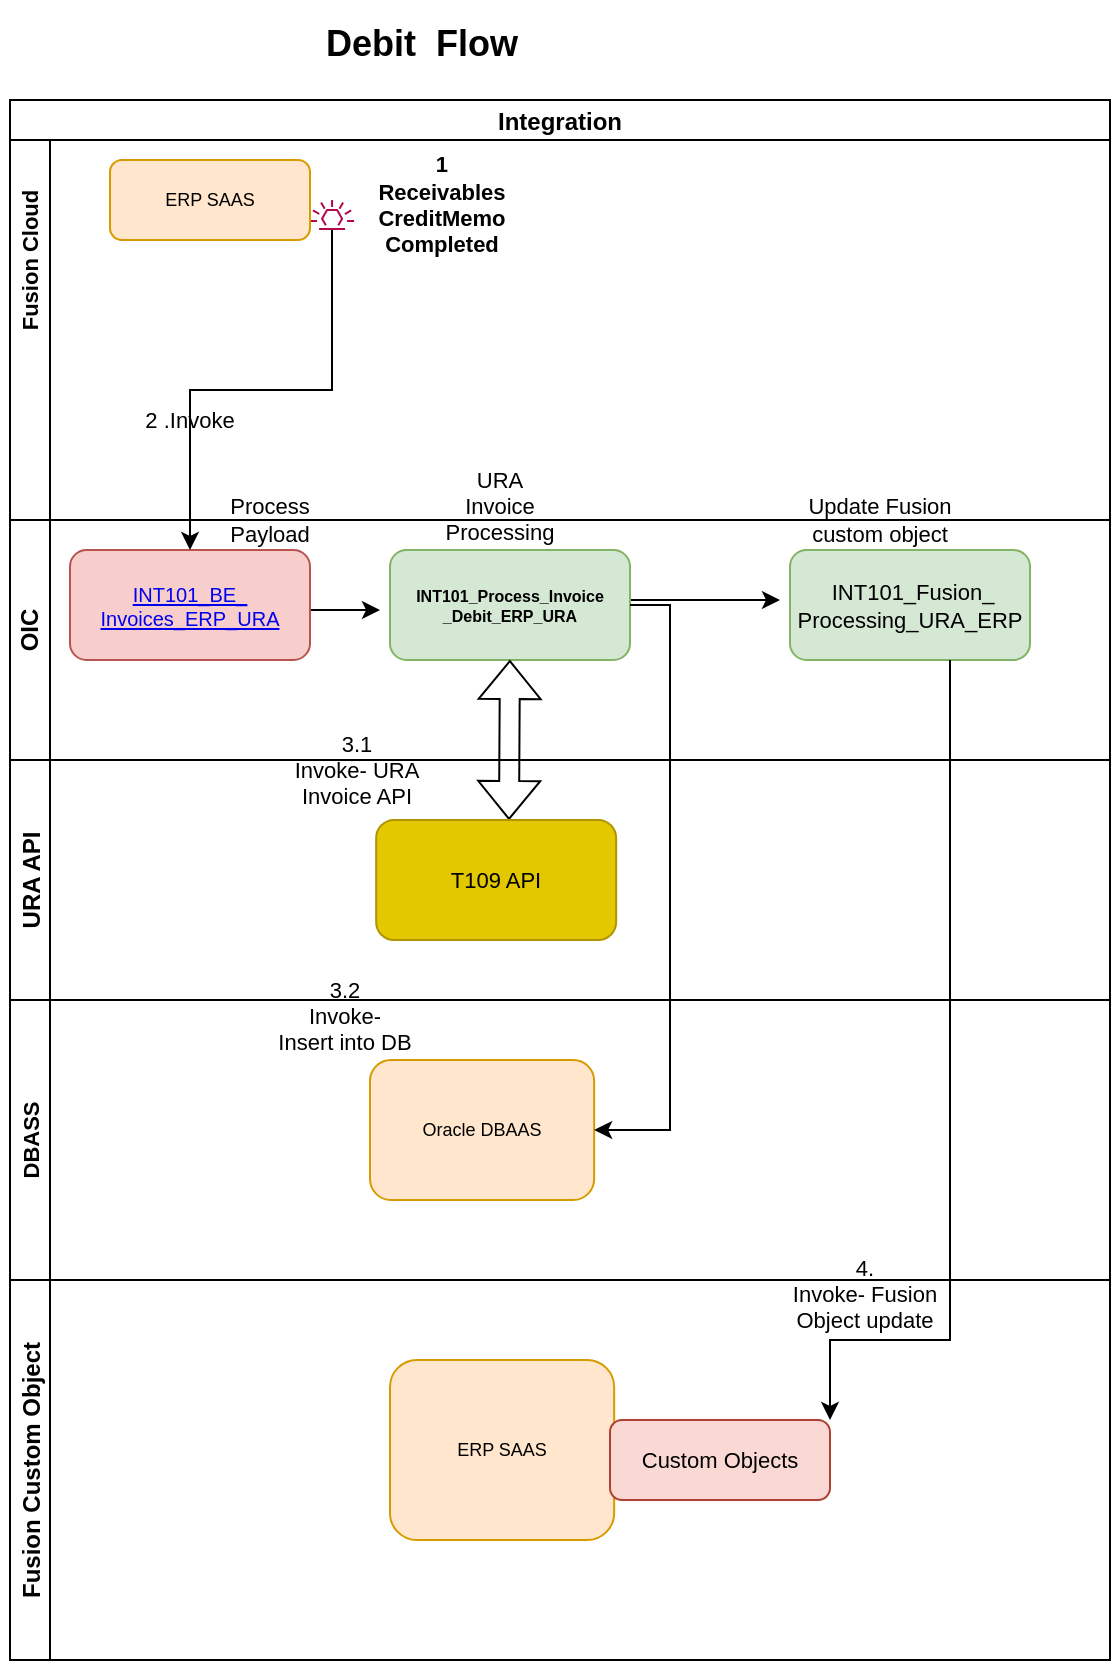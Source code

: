 <mxfile version="16.2.7" type="github">
  <diagram id="QBchSwfQgvvRqoAkoElo" name="Page-1">
    <mxGraphModel dx="1021" dy="485" grid="1" gridSize="10" guides="1" tooltips="1" connect="1" arrows="1" fold="1" page="1" pageScale="1" pageWidth="850" pageHeight="1100" math="0" shadow="0">
      <root>
        <mxCell id="0" />
        <mxCell id="1" parent="0" />
        <mxCell id="_aDls08xKMx5EJanJG5F-8" value="Integration " style="swimlane;childLayout=stackLayout;resizeParent=1;resizeParentMax=0;horizontal=1;startSize=20;horizontalStack=0;" vertex="1" parent="1">
          <mxGeometry x="180" y="700" width="550" height="450" as="geometry" />
        </mxCell>
        <mxCell id="_aDls08xKMx5EJanJG5F-9" value="" style="swimlane;startSize=20;horizontal=0;" vertex="1" parent="_aDls08xKMx5EJanJG5F-8">
          <mxGeometry y="20" width="550" height="190" as="geometry" />
        </mxCell>
        <mxCell id="_aDls08xKMx5EJanJG5F-10" value="&lt;font style=&quot;font-size: 11px&quot;&gt;Fusion Cloud&lt;/font&gt;" style="text;html=1;strokeColor=none;fillColor=none;align=center;verticalAlign=middle;whiteSpace=wrap;rounded=0;rotation=-90;fontStyle=1" vertex="1" parent="_aDls08xKMx5EJanJG5F-9">
          <mxGeometry x="-35" y="45" width="90" height="30" as="geometry" />
        </mxCell>
        <mxCell id="_aDls08xKMx5EJanJG5F-11" value="" style="sketch=0;outlineConnect=0;fontColor=#232F3E;gradientColor=none;fillColor=#B0084D;strokeColor=none;dashed=0;verticalLabelPosition=bottom;verticalAlign=top;align=center;html=1;fontSize=12;fontStyle=0;aspect=fixed;pointerEvents=1;shape=mxgraph.aws4.eventbridge_default_event_bus_resource;" vertex="1" parent="_aDls08xKMx5EJanJG5F-9">
          <mxGeometry x="150" y="30" width="22.08" height="15" as="geometry" />
        </mxCell>
        <mxCell id="_aDls08xKMx5EJanJG5F-13" value="ERP SAAS" style="rounded=1;whiteSpace=wrap;html=1;fontSize=9;fillColor=#ffe6cc;strokeColor=#d79b00;" vertex="1" parent="_aDls08xKMx5EJanJG5F-9">
          <mxGeometry x="50" y="10" width="100" height="40" as="geometry" />
        </mxCell>
        <mxCell id="_aDls08xKMx5EJanJG5F-14" value="URA Invoice Processing" style="text;html=1;strokeColor=none;fillColor=none;align=center;verticalAlign=middle;whiteSpace=wrap;rounded=0;fontSize=11;" vertex="1" parent="_aDls08xKMx5EJanJG5F-9">
          <mxGeometry x="215" y="163" width="60" height="40" as="geometry" />
        </mxCell>
        <mxCell id="_aDls08xKMx5EJanJG5F-15" value="Update Fusion custom object" style="text;html=1;strokeColor=none;fillColor=none;align=center;verticalAlign=middle;whiteSpace=wrap;rounded=0;fontSize=11;" vertex="1" parent="_aDls08xKMx5EJanJG5F-9">
          <mxGeometry x="390" y="170" width="90" height="40" as="geometry" />
        </mxCell>
        <mxCell id="_aDls08xKMx5EJanJG5F-41" value="&lt;div style=&quot;font-size: 11px&quot;&gt;&lt;b&gt;&lt;font style=&quot;font-size: 11px&quot;&gt;&lt;span&gt;	&lt;/span&gt;&lt;span&gt;	&lt;/span&gt;&lt;span&gt;	&lt;/span&gt;1&lt;/font&gt;&lt;/b&gt;&lt;/div&gt;&lt;div style=&quot;font-size: 11px&quot;&gt;&lt;b&gt;&lt;font style=&quot;font-size: 11px&quot;&gt;&lt;span lang=&quot;EN-GB&quot;&gt;&lt;span&gt;	&lt;/span&gt;&lt;span&gt;	&lt;/span&gt;&lt;span&gt;	&lt;/span&gt;&lt;span&gt;	&lt;/span&gt;&lt;span&gt;	&lt;/span&gt;Receivables&lt;/span&gt;&lt;/font&gt;&lt;/b&gt;&lt;/div&gt;&lt;div style=&quot;font-size: 11px&quot;&gt;&lt;b&gt;&lt;font style=&quot;font-size: 11px&quot;&gt;&lt;span lang=&quot;EN-GB&quot;&gt;CreditMemo&lt;/span&gt;&lt;/font&gt;&lt;/b&gt;&lt;/div&gt;&lt;div style=&quot;font-size: 11px&quot;&gt;&lt;b&gt;&lt;font style=&quot;font-size: 11px&quot;&gt;&lt;span lang=&quot;EN-GB&quot;&gt;&lt;span&gt;	&lt;/span&gt;&lt;span&gt;	&lt;/span&gt;Completed&lt;/span&gt;&lt;/font&gt;&lt;/b&gt;&lt;/div&gt;&lt;div style=&quot;font-size: 11px&quot;&gt;&lt;b&gt;&lt;font style=&quot;font-size: 11px&quot;&gt;&lt;br&gt;&lt;/font&gt;&lt;/b&gt;&lt;/div&gt;&lt;div style=&quot;font-size: 11px&quot;&gt;&lt;b&gt;&lt;font style=&quot;font-size: 11px&quot;&gt;&lt;br&gt;&lt;br&gt;&lt;/font&gt;&lt;/b&gt;&lt;/div&gt;" style="text;html=1;strokeColor=none;fillColor=none;align=center;verticalAlign=middle;whiteSpace=wrap;rounded=0;fontSize=9;" vertex="1" parent="_aDls08xKMx5EJanJG5F-9">
          <mxGeometry x="140" y="30" width="152" height="44" as="geometry" />
        </mxCell>
        <mxCell id="_aDls08xKMx5EJanJG5F-16" value="" style="swimlane;startSize=20;horizontal=0;" vertex="1" parent="_aDls08xKMx5EJanJG5F-8">
          <mxGeometry y="210" width="550" height="120" as="geometry" />
        </mxCell>
        <mxCell id="_aDls08xKMx5EJanJG5F-17" value="&lt;b&gt;OIC&lt;/b&gt;" style="text;html=1;strokeColor=none;fillColor=none;align=center;verticalAlign=middle;whiteSpace=wrap;rounded=0;rotation=-90;" vertex="1" parent="_aDls08xKMx5EJanJG5F-16">
          <mxGeometry x="-20" y="50" width="60" height="10" as="geometry" />
        </mxCell>
        <mxCell id="_aDls08xKMx5EJanJG5F-18" style="edgeStyle=orthogonalEdgeStyle;rounded=0;orthogonalLoop=1;jettySize=auto;html=1;fontSize=9;" edge="1" parent="_aDls08xKMx5EJanJG5F-16">
          <mxGeometry relative="1" as="geometry">
            <mxPoint x="150" y="45" as="sourcePoint" />
            <mxPoint x="185" y="45" as="targetPoint" />
          </mxGeometry>
        </mxCell>
        <mxCell id="_aDls08xKMx5EJanJG5F-19" style="edgeStyle=orthogonalEdgeStyle;rounded=0;orthogonalLoop=1;jettySize=auto;html=1;entryX=0;entryY=0.5;entryDx=0;entryDy=0;fontSize=9;exitX=0.992;exitY=0.4;exitDx=0;exitDy=0;exitPerimeter=0;" edge="1" parent="_aDls08xKMx5EJanJG5F-16">
          <mxGeometry relative="1" as="geometry">
            <mxPoint x="309.04" y="40" as="sourcePoint" />
            <mxPoint x="385" y="40" as="targetPoint" />
          </mxGeometry>
        </mxCell>
        <mxCell id="_aDls08xKMx5EJanJG5F-20" value="&lt;div style=&quot;font-size: 10px&quot;&gt;&lt;a name=&quot;_Toc93504366&quot; style=&quot;font-size: 10px&quot;&gt;&lt;span style=&quot;font-size: 10px&quot; lang=&quot;EN-GB&quot;&gt;INT101_BE_&lt;/span&gt;&lt;/a&gt;&lt;/div&gt;&lt;div style=&quot;font-size: 10px&quot;&gt;&lt;a name=&quot;_Toc93504366&quot; style=&quot;font-size: 10px&quot;&gt;&lt;span style=&quot;font-size: 10px&quot; lang=&quot;EN-GB&quot;&gt;Invoices_ERP_URA&lt;/span&gt;&lt;/a&gt;&lt;/div&gt;" style="rounded=1;whiteSpace=wrap;html=1;fillColor=#f8cecc;strokeColor=#b85450;" vertex="1" parent="_aDls08xKMx5EJanJG5F-16">
          <mxGeometry x="30" y="15" width="120" height="55" as="geometry" />
        </mxCell>
        <mxCell id="_aDls08xKMx5EJanJG5F-21" value="&lt;div style=&quot;font-size: 8px&quot;&gt;&lt;b&gt;&lt;font style=&quot;font-size: 8px&quot;&gt;INT101_Process_Invoice&lt;/font&gt;&lt;/b&gt;&lt;/div&gt;&lt;div style=&quot;font-size: 8px&quot;&gt;&lt;b&gt;&lt;font style=&quot;font-size: 8px&quot;&gt;_Debit_ERP_URA &lt;/font&gt;&lt;/b&gt;&lt;/div&gt;" style="rounded=1;whiteSpace=wrap;html=1;fillColor=#d5e8d4;strokeColor=#82b366;" vertex="1" parent="_aDls08xKMx5EJanJG5F-16">
          <mxGeometry x="190" y="15" width="120" height="55" as="geometry" />
        </mxCell>
        <mxCell id="_aDls08xKMx5EJanJG5F-22" value="&lt;div style=&quot;font-size: 11px&quot;&gt;&amp;nbsp;&lt;font style=&quot;font-size: 11px&quot;&gt;INT101_Fusion_&lt;/font&gt;&lt;/div&gt;&lt;div style=&quot;font-size: 11px&quot;&gt;&lt;font style=&quot;font-size: 11px&quot;&gt;Processing_URA_ERP&lt;/font&gt;&lt;/div&gt;" style="rounded=1;whiteSpace=wrap;html=1;fillColor=#d5e8d4;strokeColor=#82b366;" vertex="1" parent="_aDls08xKMx5EJanJG5F-16">
          <mxGeometry x="390" y="15" width="120" height="55" as="geometry" />
        </mxCell>
        <mxCell id="_aDls08xKMx5EJanJG5F-23" value="Process Payload" style="text;html=1;strokeColor=none;fillColor=none;align=center;verticalAlign=middle;whiteSpace=wrap;rounded=0;fontSize=11;" vertex="1" parent="_aDls08xKMx5EJanJG5F-16">
          <mxGeometry x="100" y="-15" width="60" height="30" as="geometry" />
        </mxCell>
        <mxCell id="_aDls08xKMx5EJanJG5F-24" value="" style="shape=flexArrow;endArrow=classic;startArrow=classic;html=1;rounded=0;fontSize=9;" edge="1" parent="_aDls08xKMx5EJanJG5F-16">
          <mxGeometry width="100" height="100" relative="1" as="geometry">
            <mxPoint x="249.5" y="150" as="sourcePoint" />
            <mxPoint x="249.952" y="70" as="targetPoint" />
          </mxGeometry>
        </mxCell>
        <mxCell id="_aDls08xKMx5EJanJG5F-25" value="URA API" style="swimlane;startSize=20;horizontal=0;" vertex="1" parent="_aDls08xKMx5EJanJG5F-8">
          <mxGeometry y="330" width="550" height="120" as="geometry" />
        </mxCell>
        <mxCell id="_aDls08xKMx5EJanJG5F-26" value="T109 API " style="rounded=1;whiteSpace=wrap;html=1;fontSize=11;fillColor=#e3c800;fontColor=#000000;strokeColor=#B09500;" vertex="1" parent="_aDls08xKMx5EJanJG5F-25">
          <mxGeometry x="183.08" y="30" width="120" height="60" as="geometry" />
        </mxCell>
        <mxCell id="_aDls08xKMx5EJanJG5F-27" value="&lt;div&gt;3.1&lt;/div&gt;&lt;div&gt;Invoke- URA Invoice API&lt;/div&gt;" style="text;html=1;strokeColor=none;fillColor=none;align=center;verticalAlign=middle;whiteSpace=wrap;rounded=0;fontSize=11;" vertex="1" parent="_aDls08xKMx5EJanJG5F-25">
          <mxGeometry x="126" y="-15" width="95" height="40" as="geometry" />
        </mxCell>
        <mxCell id="_aDls08xKMx5EJanJG5F-28" style="edgeStyle=orthogonalEdgeStyle;rounded=0;orthogonalLoop=1;jettySize=auto;html=1;fontSize=11;" edge="1" parent="_aDls08xKMx5EJanJG5F-8" source="_aDls08xKMx5EJanJG5F-11" target="_aDls08xKMx5EJanJG5F-20">
          <mxGeometry relative="1" as="geometry" />
        </mxCell>
        <mxCell id="_aDls08xKMx5EJanJG5F-29" value="&lt;h1&gt;Debit&amp;nbsp; Flow &lt;br&gt;&lt;/h1&gt;&amp;nbsp;" style="text;html=1;strokeColor=none;fillColor=none;spacing=5;spacingTop=-20;whiteSpace=wrap;overflow=hidden;rounded=0;fontSize=9;" vertex="1" parent="1">
          <mxGeometry x="332.5" y="660" width="245" height="40" as="geometry" />
        </mxCell>
        <mxCell id="_aDls08xKMx5EJanJG5F-30" value="2 .Invoke" style="text;html=1;strokeColor=none;fillColor=none;align=center;verticalAlign=middle;whiteSpace=wrap;rounded=0;fontSize=11;" vertex="1" parent="1">
          <mxGeometry x="240" y="850" width="60" height="20" as="geometry" />
        </mxCell>
        <mxCell id="_aDls08xKMx5EJanJG5F-31" value="Fusion Custom Object" style="swimlane;startSize=20;horizontal=0;fontSize=12;fontStyle=1" vertex="1" parent="1">
          <mxGeometry x="180" y="1290" width="550" height="190" as="geometry" />
        </mxCell>
        <mxCell id="_aDls08xKMx5EJanJG5F-32" value="ERP SAAS" style="rounded=1;whiteSpace=wrap;html=1;fontSize=9;fillColor=#ffe6cc;strokeColor=#d79b00;" vertex="1" parent="_aDls08xKMx5EJanJG5F-31">
          <mxGeometry x="190" y="40" width="112.08" height="90" as="geometry" />
        </mxCell>
        <mxCell id="_aDls08xKMx5EJanJG5F-33" value="Custom Objects" style="rounded=1;whiteSpace=wrap;html=1;fontSize=11;fillColor=#fad9d5;strokeColor=#ae4132;" vertex="1" parent="_aDls08xKMx5EJanJG5F-31">
          <mxGeometry x="300" y="70" width="110" height="40" as="geometry" />
        </mxCell>
        <mxCell id="_aDls08xKMx5EJanJG5F-34" style="edgeStyle=orthogonalEdgeStyle;rounded=0;orthogonalLoop=1;jettySize=auto;html=1;entryX=1;entryY=0;entryDx=0;entryDy=0;fontSize=11;" edge="1" parent="1" source="_aDls08xKMx5EJanJG5F-22" target="_aDls08xKMx5EJanJG5F-33">
          <mxGeometry relative="1" as="geometry">
            <Array as="points">
              <mxPoint x="650" y="1320" />
              <mxPoint x="590" y="1320" />
            </Array>
          </mxGeometry>
        </mxCell>
        <mxCell id="_aDls08xKMx5EJanJG5F-35" value="DBASS" style="swimlane;startSize=20;horizontal=0;fontSize=11;" vertex="1" parent="1">
          <mxGeometry x="180" y="1150" width="550" height="140" as="geometry" />
        </mxCell>
        <mxCell id="_aDls08xKMx5EJanJG5F-36" value="Oracle DBAAS" style="rounded=1;whiteSpace=wrap;html=1;fontSize=9;fillColor=#ffe6cc;strokeColor=#d79b00;" vertex="1" parent="_aDls08xKMx5EJanJG5F-35">
          <mxGeometry x="180" y="30" width="112.08" height="70" as="geometry" />
        </mxCell>
        <mxCell id="_aDls08xKMx5EJanJG5F-37" value="&lt;div&gt;3.2&lt;/div&gt;&lt;div&gt;Invoke- &lt;br&gt;&lt;/div&gt;&lt;div&gt;Insert into DB&lt;br&gt;&lt;/div&gt;" style="text;html=1;strokeColor=none;fillColor=none;align=center;verticalAlign=middle;whiteSpace=wrap;rounded=0;fontSize=11;" vertex="1" parent="_aDls08xKMx5EJanJG5F-35">
          <mxGeometry x="120" y="-12" width="95" height="40" as="geometry" />
        </mxCell>
        <mxCell id="_aDls08xKMx5EJanJG5F-38" value="4.&lt;div&gt;Invoke- Fusion Object update&lt;br&gt;&lt;/div&gt;" style="text;html=1;strokeColor=none;fillColor=none;align=center;verticalAlign=middle;whiteSpace=wrap;rounded=0;fontSize=11;" vertex="1" parent="_aDls08xKMx5EJanJG5F-35">
          <mxGeometry x="380" y="127" width="95" height="40" as="geometry" />
        </mxCell>
        <mxCell id="_aDls08xKMx5EJanJG5F-39" style="edgeStyle=orthogonalEdgeStyle;rounded=0;orthogonalLoop=1;jettySize=auto;html=1;exitX=1;exitY=0.5;exitDx=0;exitDy=0;fontSize=11;" edge="1" parent="1" source="_aDls08xKMx5EJanJG5F-36">
          <mxGeometry relative="1" as="geometry">
            <mxPoint x="472" y="1215" as="targetPoint" />
          </mxGeometry>
        </mxCell>
        <mxCell id="_aDls08xKMx5EJanJG5F-40" style="edgeStyle=orthogonalEdgeStyle;rounded=0;orthogonalLoop=1;jettySize=auto;html=1;entryX=1;entryY=0.5;entryDx=0;entryDy=0;fontSize=11;" edge="1" parent="1" source="_aDls08xKMx5EJanJG5F-21" target="_aDls08xKMx5EJanJG5F-36">
          <mxGeometry relative="1" as="geometry">
            <Array as="points">
              <mxPoint x="510" y="953" />
              <mxPoint x="510" y="1215" />
            </Array>
          </mxGeometry>
        </mxCell>
      </root>
    </mxGraphModel>
  </diagram>
</mxfile>
